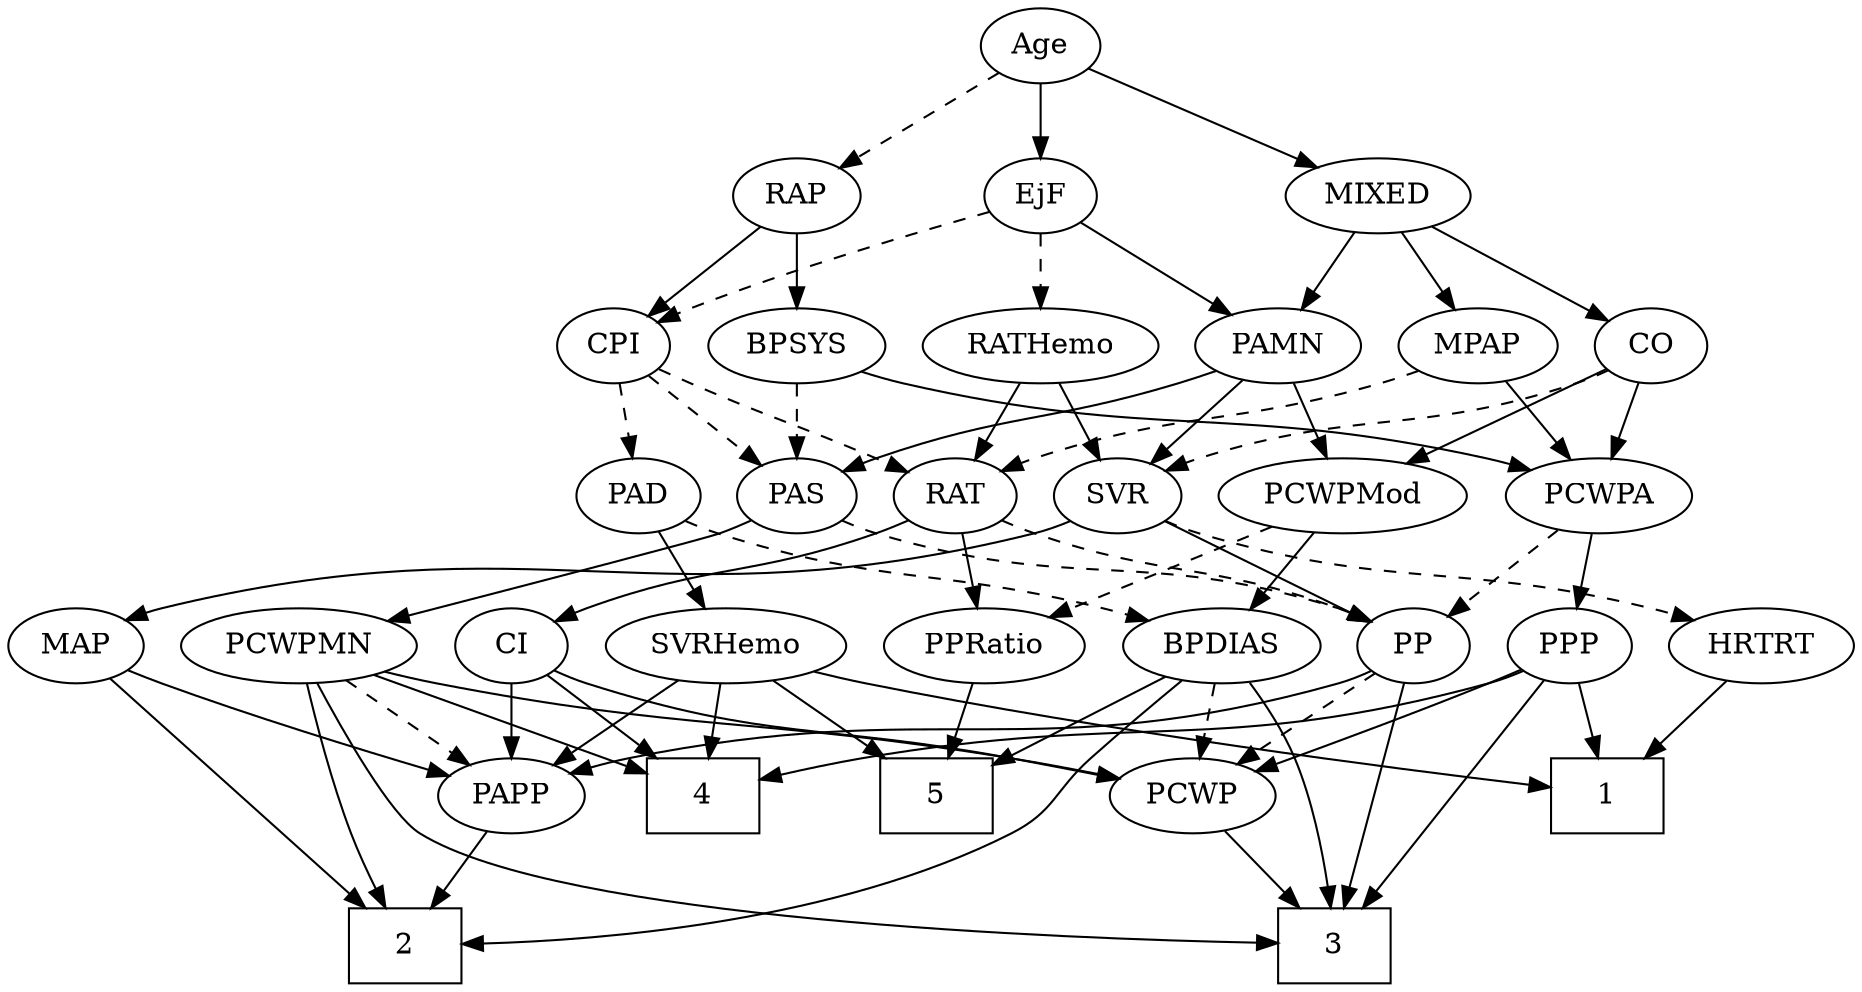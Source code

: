 strict digraph {
	graph [bb="0,0,811.55,468"];
	node [label="\N"];
	1	[height=0.5,
		pos="699.55,90",
		shape=box,
		width=0.75];
	2	[height=0.5,
		pos="140.55,18",
		shape=box,
		width=0.75];
	3	[height=0.5,
		pos="312.55,18",
		shape=box,
		width=0.75];
	4	[height=0.5,
		pos="392.55,90",
		shape=box,
		width=0.75];
	5	[height=0.5,
		pos="499.55,90",
		shape=box,
		width=0.75];
	Age	[height=0.5,
		pos="318.55,450",
		width=0.75];
	EjF	[height=0.5,
		pos="318.55,378",
		width=0.75];
	Age -> EjF	[pos="e,318.55,396.1 318.55,431.7 318.55,423.98 318.55,414.71 318.55,406.11",
		style=solid];
	RAP	[height=0.5,
		pos="224.55,378",
		width=0.77632];
	Age -> RAP	[pos="e,242.15,392.11 300.87,435.83 286.69,425.27 266.58,410.3 250.56,398.37",
		style=dashed];
	MIXED	[height=0.5,
		pos="466.55,378",
		width=1.1193];
	Age -> MIXED	[pos="e,439.99,391.56 340.07,438.82 363.84,427.58 402.49,409.3 430.82,395.9",
		style=solid];
	PAMN	[height=0.5,
		pos="422.55,306",
		width=1.011];
	EjF -> PAMN	[pos="e,401.61,321.09 337.14,364.49 352.71,354.01 375.2,338.87 393.19,326.76",
		style=solid];
	RATHemo	[height=0.5,
		pos="318.55,306",
		width=1.3721];
	EjF -> RATHemo	[pos="e,318.55,324.1 318.55,359.7 318.55,351.98 318.55,342.71 318.55,334.11",
		style=dashed];
	CPI	[height=0.5,
		pos="224.55,306",
		width=0.75];
	EjF -> CPI	[pos="e,241.83,319.87 300.87,363.83 286.6,353.21 266.32,338.11 250.26,326.15",
		style=dashed];
	BPSYS	[height=0.5,
		pos="141.55,306",
		width=1.0471];
	RAP -> BPSYS	[pos="e,159.35,322.01 208.15,363.17 196.49,353.34 180.6,339.93 167.26,328.69",
		style=solid];
	RAP -> CPI	[pos="e,224.55,324.1 224.55,359.7 224.55,351.98 224.55,342.71 224.55,334.11",
		style=solid];
	MPAP	[height=0.5,
		pos="511.55,306",
		width=0.97491];
	MIXED -> MPAP	[pos="e,500.96,323.47 477.21,360.41 482.65,351.95 489.37,341.49 495.43,332.08",
		style=solid];
	CO	[height=0.5,
		pos="591.55,306",
		width=0.75];
	MIXED -> CO	[pos="e,571.24,318.37 490.65,363.5 511.13,352.03 540.6,335.53 562.41,323.32",
		style=solid];
	MIXED -> PAMN	[pos="e,432.9,323.47 456.12,360.41 450.8,351.95 444.23,341.49 438.31,332.08",
		style=solid];
	RAT	[height=0.5,
		pos="273.55,234",
		width=0.75827];
	MPAP -> RAT	[pos="e,294.55,245.85 484.77,293.95 479.13,291.82 473.19,289.72 467.55,288 398.67,266.97 377.62,275.52 309.55,252 307.69,251.36 305.79,\
250.65 303.9,249.89",
		style=dashed];
	PCWPA	[height=0.5,
		pos="510.55,234",
		width=1.1555];
	MPAP -> PCWPA	[pos="e,510.79,252.1 511.3,287.7 511.19,279.98 511.06,270.71 510.93,262.11",
		style=solid];
	PAS	[height=0.5,
		pos="201.55,234",
		width=0.75];
	BPSYS -> PAS	[pos="e,188.4,250.34 155.16,289.12 163.02,279.95 173.04,268.26 181.76,258.09",
		style=dashed];
	BPSYS -> PCWPA	[pos="e,479.8,246.29 169.58,293.75 175.75,291.59 182.31,289.52 188.55,288 306.58,259.17 341.16,279.33 459.55,252 462.97,251.21 466.49,\
250.28 470,249.28",
		style=solid];
	PAD	[height=0.5,
		pos="347.55,234",
		width=0.79437];
	SVRHemo	[height=0.5,
		pos="391.55,162",
		width=1.3902];
	PAD -> SVRHemo	[pos="e,380.99,179.8 357.53,217.12 362.83,208.68 369.48,198.1 375.49,188.55",
		style=solid];
	BPDIAS	[height=0.5,
		pos="599.55,162",
		width=1.1735];
	PAD -> BPDIAS	[pos="e,567.87,174.13 369.35,222.34 374.58,220.04 380.19,217.77 385.55,216 455.99,192.73 477.04,199.76 548.55,180 551.7,179.13 554.94,\
178.18 558.19,177.19",
		style=dashed];
	SVR	[height=0.5,
		pos="422.55,234",
		width=0.77632];
	CO -> SVR	[pos="e,444.34,245.33 570.36,294.64 565.52,292.37 560.39,290.05 555.55,288 513.58,270.26 501.61,269.52 459.55,252 457.69,251.23 455.78,\
250.41 453.87,249.58",
		style=dashed];
	PCWPMod	[height=0.5,
		pos="622.55,234",
		width=1.4443];
	CO -> PCWPMod	[pos="e,615.04,251.96 598.89,288.41 602.47,280.34 606.86,270.43 610.88,261.35",
		style=solid];
	CO -> PCWPA	[pos="e,528.49,250.51 575.54,291.17 564.32,281.47 549.07,268.29 536.17,257.14",
		style=solid];
	PCWPMN	[height=0.5,
		pos="129.55,162",
		width=1.3902];
	PAS -> PCWPMN	[pos="e,146.11,179.1 186.98,218.83 177.36,209.49 164.54,197.02 153.45,186.24",
		style=solid];
	PP	[height=0.5,
		pos="224.55,162",
		width=0.75];
	PAS -> PP	[pos="e,219.03,179.79 207.11,216.05 209.74,208.06 212.94,198.33 215.87,189.4",
		style=dashed];
	PAMN -> PAS	[pos="e,222.59,245.74 394.48,294.12 388.59,291.98 382.4,289.83 376.55,288 315.65,268.91 297.55,273.72 237.55,252 235.7,251.33 233.81,250.6 \
231.92,249.83",
		style=solid];
	PAMN -> SVR	[pos="e,422.55,252.1 422.55,287.7 422.55,279.98 422.55,270.71 422.55,262.11",
		style=solid];
	PAMN -> PCWPMod	[pos="e,586.42,246.99 450.58,294.25 456.19,292.15 462.05,289.98 467.55,288 504.13,274.84 545.84,260.62 576.77,250.23",
		style=solid];
	RATHemo -> RAT	[pos="e,283.83,250.99 307.88,288.41 302.37,279.83 295.53,269.19 289.41,259.67",
		style=solid];
	RATHemo -> SVR	[pos="e,403.85,247.59 341.11,289.81 357.09,279.06 378.59,264.59 395.48,253.22",
		style=solid];
	CPI -> PAD	[pos="e,327.11,246.63 244.58,293.6 264.57,282.22 295.48,264.63 318.23,251.69",
		style=dashed];
	CPI -> PAS	[pos="e,207.06,251.79 218.98,288.05 216.35,280.06 213.16,270.33 210.22,261.4",
		style=dashed];
	CPI -> RAT	[pos="e,262.36,250.98 235.42,289.46 241.62,280.62 249.51,269.34 256.51,259.34",
		style=dashed];
	RAT -> PP	[pos="e,235.39,178.49 262.67,217.46 256.39,208.49 248.36,197.02 241.29,186.92",
		style=dashed];
	PPRatio	[height=0.5,
		pos="499.55,162",
		width=1.1013];
	RAT -> PPRatio	[pos="e,469.62,173.83 294.58,222.24 299.42,220 304.6,217.78 309.55,216 370.4,194.09 388.61,198.62 450.55,180 453.65,179.07 456.85,178.06 \
460.06,177.02",
		style=solid];
	CI	[height=0.5,
		pos="296.55,162",
		width=0.75];
	RAT -> CI	[pos="e,291.03,179.79 279.11,216.05 281.74,208.06 284.94,198.33 287.87,189.4",
		style=solid];
	MAP	[height=0.5,
		pos="30.547,162",
		width=0.84854];
	SVR -> MAP	[pos="e,53.416,174.05 401.46,221.92 396.37,219.64 390.86,217.48 385.55,216 249.83,178.11 206.8,215.93 70.547,180 68.057,179.34 65.521,\
178.56 62.994,177.69",
		style=solid];
	SVR -> PP	[pos="e,245.62,173.64 400.86,222.38 395.89,220.13 390.58,217.87 385.55,216 331.35,195.87 314.64,200.41 260.55,180 258.7,179.3 256.83,178.55 \
254.94,177.77",
		style=solid];
	HRTRT	[height=0.5,
		pos="699.55,162",
		width=1.1013];
	SVR -> HRTRT	[pos="e,669.97,174.05 443.72,222.2 448.81,219.91 454.29,217.67 459.55,216 541.85,189.77 567.07,202.22 650.55,180 653.72,179.15 656.99,\
178.2 660.26,177.2",
		style=dashed];
	PCWPMod -> BPDIAS	[pos="e,605.22,180.28 616.98,216.05 614.39,208.18 611.25,198.62 608.35,189.79",
		style=solid];
	PCWPMod -> PPRatio	[pos="e,523.22,176.47 596.76,218.33 577.95,207.62 552.31,193.03 532.08,181.52",
		style=dashed];
	PCWPA -> PP	[pos="e,245.11,173.84 479.47,221.86 472.94,219.74 466.06,217.66 459.55,216 372.47,193.73 346.14,207.43 260.55,180 258.62,179.38 256.67,\
178.69 254.71,177.93",
		style=dashed];
	PPP	[height=0.5,
		pos="784.55,162",
		width=0.75];
	PCWPA -> PPP	[pos="e,763.97,173.8 541.64,221.91 548.17,219.79 555.05,217.7 561.55,216 643.43,194.57 668.09,206.28 748.55,180 750.47,179.37 752.42,178.67 \
754.37,177.91",
		style=solid];
	PCWPMN -> 2	[pos="e,129.92,36.444 123.14,144.15 117.17,126.16 109.97,96.879 115.55,72 117.56,63.009 121.28,53.747 125.24,45.53",
		style=solid];
	PCWPMN -> 3	[pos="e,285.47,19.795 128.43,143.67 128.14,123.88 130.76,91.704 148.55,72 180.98,36.064 237.93,24.381 275.44,20.65",
		style=solid];
	PCWPMN -> 4	[pos="e,365.3,104.66 166.9,149.82 174.06,147.79 181.52,145.76 188.55,144 259.58,126.18 282.35,131.93 355.61,107.91",
		style=solid];
	PCWP	[height=0.5,
		pos="312.55,90",
		width=0.97491];
	PCWPMN -> PCWP	[pos="e,285.32,101.42 162.69,148.32 194.52,136.15 242.52,117.79 275.57,105.14",
		style=solid];
	PAPP	[height=0.5,
		pos="189.55,90",
		width=0.88464];
	PCWPMN -> PAPP	[pos="e,176.25,106.51 143.77,144.41 151.46,135.44 161.08,124.21 169.51,114.37",
		style=dashed];
	SVRHemo -> 1	[pos="e,672.51,96.104 428.89,149.81 436.06,147.78 443.52,145.76 450.55,144 525.25,125.31 613.59,107.51 662.42,98.05",
		style=solid];
	SVRHemo -> 4	[pos="e,392.3,108.1 391.79,143.7 391.9,135.98 392.04,126.71 392.16,118.11",
		style=solid];
	SVRHemo -> 5	[pos="e,473,108.21 414.72,145.98 429.15,136.63 448,124.41 464.27,113.87",
		style=solid];
	SVRHemo -> PAPP	[pos="e,216.1,100.2 356.82,148.97 320.32,136.32 263.15,116.5 226.01,103.63",
		style=solid];
	BPDIAS -> 2	[pos="e,167.7,22.499 589.86,144.46 575.91,121.23 550.24,80.812 535.55,72 531.71,69.695 275.32,36.402 177.72,23.792",
		style=solid];
	BPDIAS -> 3	[pos="e,339.73,21.164 598.9,143.85 597.18,123.61 591.15,90.407 570.55,72 538.33,43.212 413.08,28.045 349.71,22.076",
		style=solid];
	BPDIAS -> 5	[pos="e,523.89,108.04 578.34,146.15 565.02,136.83 547.56,124.61 532.46,114.04",
		style=solid];
	BPDIAS -> PCWP	[pos="e,338.8,102.05 568.19,149.8 561.74,147.71 554.96,145.66 548.55,144 464.5,122.22 440.06,131.74 356.55,108 353.91,107.25 351.2,106.4 \
348.5,105.5",
		style=dashed];
	MAP -> 2	[pos="e,127.28,36.133 42.74,145.26 61.679,120.81 98.341,73.485 121,44.229",
		style=solid];
	MAP -> PAPP	[pos="e,165.06,101.78 54.351,150.52 81.242,138.68 125.22,119.32 155.68,105.91",
		style=solid];
	PP -> 3	[pos="e,296.38,36.345 231.4,144.3 239.26,125.93 253.06,95.851 268.55,72 274.77,62.424 282.47,52.618 289.68,44.086",
		style=solid];
	PP -> PCWP	[pos="e,294.42,105.42 241.51,147.5 254.21,137.41 271.8,123.41 286.3,111.88",
		style=dashed];
	PP -> PAPP	[pos="e,197.86,107.63 216.43,144.76 212.25,136.4 207.06,126.02 202.35,116.61",
		style=solid];
	PPP -> 1	[pos="e,720.41,108.18 768.16,147.5 756.89,138.23 741.63,125.66 728.36,114.73",
		style=solid];
	PPP -> 3	[pos="e,339.69,19.251 780.29,144.04 774.14,123.35 760.65,89.032 735.55,72 673.02,29.584 441.18,21.113 349.86,19.422",
		style=solid];
	PPP -> 4	[pos="e,419.71,98.241 764.04,149.96 759.09,147.67 753.72,145.51 748.55,144 625.97,108.3 589.15,130.9 463.55,108 452.49,105.98 440.58,103.33 \
429.73,100.71",
		style=solid];
	PPP -> PCWP	[pos="e,338.23,102.29 764.08,149.83 759.12,147.55 753.75,145.42 748.55,144 579.76,97.945 526.89,147.91 356.55,108 353.71,107.33 350.8,\
106.53 347.91,105.62",
		style=solid];
	PPRatio -> 5	[pos="e,499.55,108.1 499.55,143.7 499.55,135.98 499.55,126.71 499.55,118.11",
		style=solid];
	PCWP -> 3	[pos="e,312.55,36.104 312.55,71.697 312.55,63.983 312.55,54.712 312.55,46.112",
		style=solid];
	CI -> 4	[pos="e,368.9,108.24 314.16,148.16 327.13,138.7 345.13,125.58 360.61,114.29",
		style=solid];
	CI -> PCWP	[pos="e,308.6,108.28 300.42,144.05 302.2,136.26 304.36,126.82 306.36,118.08",
		style=solid];
	CI -> PAPP	[pos="e,209.79,104.24 277.91,148.81 261.47,138.05 237.26,122.21 218.33,109.83",
		style=solid];
	PAPP -> 2	[pos="e,152.65,36.292 178.43,73.116 172.55,64.716 165.18,54.196 158.52,44.671",
		style=solid];
	HRTRT -> 1	[pos="e,699.55,108.1 699.55,143.7 699.55,135.98 699.55,126.71 699.55,118.11",
		style=solid];
}
